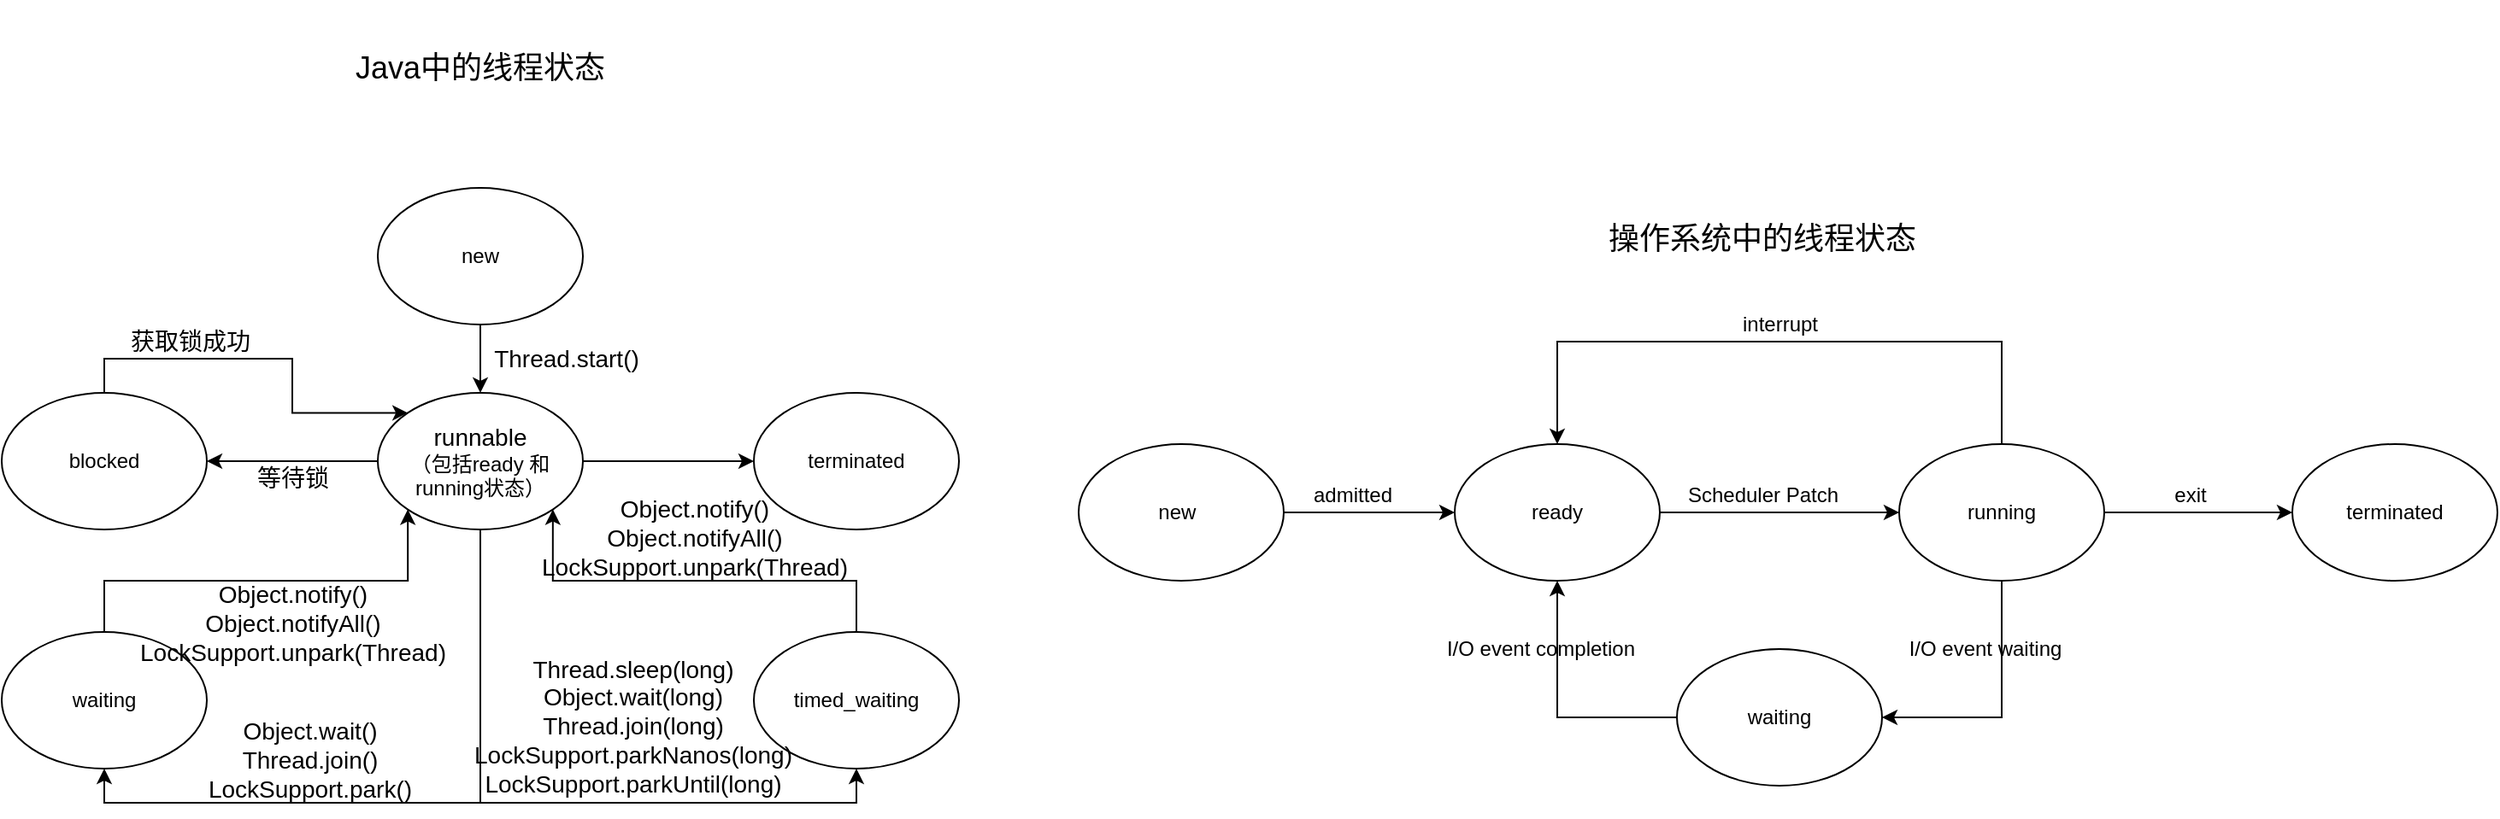 <mxfile>
    <diagram id="gOFzKqsr4AGc22mm4pOM" name="Page-1">
        <mxGraphModel dx="1827" dy="917" grid="1" gridSize="10" guides="1" tooltips="1" connect="1" arrows="1" fold="1" page="1" pageScale="1" pageWidth="10000000" pageHeight="10000000" math="0" shadow="0">
            <root>
                <mxCell id="0"/>
                <mxCell id="1" parent="0"/>
                <mxCell id="8" style="edgeStyle=orthogonalEdgeStyle;rounded=0;orthogonalLoop=1;jettySize=auto;html=1;exitX=0.5;exitY=1;exitDx=0;exitDy=0;" parent="1" source="2" target="3" edge="1">
                    <mxGeometry relative="1" as="geometry"/>
                </mxCell>
                <mxCell id="2" value="new" style="ellipse;whiteSpace=wrap;html=1;" parent="1" vertex="1">
                    <mxGeometry x="460" y="250" width="120" height="80" as="geometry"/>
                </mxCell>
                <mxCell id="10" style="edgeStyle=orthogonalEdgeStyle;rounded=0;orthogonalLoop=1;jettySize=auto;html=1;exitX=0;exitY=0.5;exitDx=0;exitDy=0;entryX=1;entryY=0.5;entryDx=0;entryDy=0;" parent="1" source="3" target="4" edge="1">
                    <mxGeometry relative="1" as="geometry"/>
                </mxCell>
                <mxCell id="15" style="edgeStyle=orthogonalEdgeStyle;rounded=0;orthogonalLoop=1;jettySize=auto;html=1;exitX=1;exitY=0.5;exitDx=0;exitDy=0;" parent="1" source="3" target="7" edge="1">
                    <mxGeometry relative="1" as="geometry"/>
                </mxCell>
                <mxCell id="16" style="edgeStyle=orthogonalEdgeStyle;rounded=0;orthogonalLoop=1;jettySize=auto;html=1;exitX=0.5;exitY=1;exitDx=0;exitDy=0;entryX=0.5;entryY=1;entryDx=0;entryDy=0;" parent="1" source="3" target="5" edge="1">
                    <mxGeometry relative="1" as="geometry">
                        <mxPoint x="520" y="620" as="targetPoint"/>
                    </mxGeometry>
                </mxCell>
                <mxCell id="20" style="edgeStyle=orthogonalEdgeStyle;rounded=0;orthogonalLoop=1;jettySize=auto;html=1;exitX=0.5;exitY=1;exitDx=0;exitDy=0;entryX=0.5;entryY=1;entryDx=0;entryDy=0;" parent="1" source="3" target="6" edge="1">
                    <mxGeometry relative="1" as="geometry"/>
                </mxCell>
                <mxCell id="3" value="&lt;font style=&quot;font-size: 14px&quot;&gt;runnable&lt;/font&gt;&lt;br&gt;（包括ready 和 running状态）" style="ellipse;whiteSpace=wrap;html=1;" parent="1" vertex="1">
                    <mxGeometry x="460" y="370" width="120" height="80" as="geometry"/>
                </mxCell>
                <mxCell id="12" style="edgeStyle=orthogonalEdgeStyle;rounded=0;orthogonalLoop=1;jettySize=auto;html=1;exitX=0.5;exitY=0;exitDx=0;exitDy=0;entryX=0;entryY=0;entryDx=0;entryDy=0;" parent="1" source="4" target="3" edge="1">
                    <mxGeometry relative="1" as="geometry"/>
                </mxCell>
                <mxCell id="4" value="blocked" style="ellipse;whiteSpace=wrap;html=1;" parent="1" vertex="1">
                    <mxGeometry x="240" y="370" width="120" height="80" as="geometry"/>
                </mxCell>
                <mxCell id="17" style="edgeStyle=orthogonalEdgeStyle;rounded=0;orthogonalLoop=1;jettySize=auto;html=1;exitX=0.5;exitY=0;exitDx=0;exitDy=0;entryX=0;entryY=1;entryDx=0;entryDy=0;" parent="1" source="5" target="3" edge="1">
                    <mxGeometry relative="1" as="geometry"/>
                </mxCell>
                <mxCell id="5" value="waiting" style="ellipse;whiteSpace=wrap;html=1;" parent="1" vertex="1">
                    <mxGeometry x="240" y="510" width="120" height="80" as="geometry"/>
                </mxCell>
                <mxCell id="22" style="edgeStyle=orthogonalEdgeStyle;rounded=0;orthogonalLoop=1;jettySize=auto;html=1;exitX=0.5;exitY=0;exitDx=0;exitDy=0;entryX=1;entryY=1;entryDx=0;entryDy=0;" parent="1" source="6" target="3" edge="1">
                    <mxGeometry relative="1" as="geometry"/>
                </mxCell>
                <mxCell id="6" value="timed_waiting" style="ellipse;whiteSpace=wrap;html=1;" parent="1" vertex="1">
                    <mxGeometry x="680" y="510" width="120" height="80" as="geometry"/>
                </mxCell>
                <mxCell id="7" value="terminated" style="ellipse;whiteSpace=wrap;html=1;" parent="1" vertex="1">
                    <mxGeometry x="680" y="370" width="120" height="80" as="geometry"/>
                </mxCell>
                <mxCell id="9" value="&lt;font style=&quot;font-size: 14px&quot;&gt;Thread.start()&lt;/font&gt;" style="text;html=1;align=center;verticalAlign=middle;resizable=0;points=[];autosize=1;strokeColor=none;" parent="1" vertex="1">
                    <mxGeometry x="520" y="340" width="100" height="20" as="geometry"/>
                </mxCell>
                <mxCell id="11" value="&lt;span style=&quot;font-size: 14px&quot;&gt;等待锁&lt;/span&gt;" style="text;html=1;align=center;verticalAlign=middle;resizable=0;points=[];autosize=1;strokeColor=none;" parent="1" vertex="1">
                    <mxGeometry x="380" y="410" width="60" height="20" as="geometry"/>
                </mxCell>
                <mxCell id="13" value="&lt;span style=&quot;font-size: 14px&quot;&gt;获取锁成功&lt;/span&gt;" style="text;html=1;align=center;verticalAlign=middle;resizable=0;points=[];autosize=1;strokeColor=none;" parent="1" vertex="1">
                    <mxGeometry x="305" y="330" width="90" height="20" as="geometry"/>
                </mxCell>
                <mxCell id="18" value="&lt;font style=&quot;font-size: 14px&quot;&gt;Object.wait()&lt;br&gt;Thread.join()&lt;br&gt;LockSupport.park()&lt;/font&gt;" style="text;html=1;align=center;verticalAlign=middle;resizable=0;points=[];autosize=1;strokeColor=none;" parent="1" vertex="1">
                    <mxGeometry x="355" y="560" width="130" height="50" as="geometry"/>
                </mxCell>
                <mxCell id="19" value="&lt;span style=&quot;font-size: 14px&quot;&gt;Object.notify()&lt;br&gt;Object.notifyAll()&lt;br&gt;LockSupport.unpark(Thread)&lt;br&gt;&lt;/span&gt;" style="text;html=1;align=center;verticalAlign=middle;resizable=0;points=[];autosize=1;strokeColor=none;" parent="1" vertex="1">
                    <mxGeometry x="315" y="480" width="190" height="50" as="geometry"/>
                </mxCell>
                <mxCell id="21" value="&lt;font style=&quot;font-size: 14px&quot;&gt;Thread.sleep(long)&lt;br&gt;Object.wait(long)&lt;br&gt;Thread.join(long)&lt;br&gt;LockSupport.parkNanos(long)&lt;br&gt;LockSupport.parkUntil(long)&lt;br&gt;&lt;/font&gt;" style="text;html=1;align=center;verticalAlign=middle;resizable=0;points=[];autosize=1;strokeColor=none;" parent="1" vertex="1">
                    <mxGeometry x="509" y="530" width="200" height="70" as="geometry"/>
                </mxCell>
                <mxCell id="23" value="&lt;font&gt;&lt;font style=&quot;font-size: 14px&quot;&gt;&lt;font&gt;Object.notify()&lt;br&gt;Object.notifyAll()&lt;br&gt;&lt;/font&gt;LockSupport.unpark(Thread)&lt;/font&gt;&lt;br&gt;&lt;/font&gt;" style="text;html=1;align=center;verticalAlign=middle;resizable=0;points=[];autosize=1;strokeColor=none;" parent="1" vertex="1">
                    <mxGeometry x="550" y="430" width="190" height="50" as="geometry"/>
                </mxCell>
                <mxCell id="24" style="edgeStyle=orthogonalEdgeStyle;rounded=0;orthogonalLoop=1;jettySize=auto;html=1;exitX=1;exitY=0.5;exitDx=0;exitDy=0;" edge="1" parent="1" source="25" target="27">
                    <mxGeometry relative="1" as="geometry">
                        <Array as="points">
                            <mxPoint x="1040" y="440"/>
                            <mxPoint x="1040" y="440"/>
                        </Array>
                    </mxGeometry>
                </mxCell>
                <mxCell id="25" value="new&lt;span style=&quot;white-space: pre&quot;&gt;&#9;&lt;/span&gt;" style="ellipse;whiteSpace=wrap;html=1;" vertex="1" parent="1">
                    <mxGeometry x="870" y="400" width="120" height="80" as="geometry"/>
                </mxCell>
                <mxCell id="26" style="edgeStyle=orthogonalEdgeStyle;rounded=0;orthogonalLoop=1;jettySize=auto;html=1;exitX=1;exitY=0.5;exitDx=0;exitDy=0;entryX=0;entryY=0.5;entryDx=0;entryDy=0;" edge="1" parent="1" source="27" target="32">
                    <mxGeometry relative="1" as="geometry"/>
                </mxCell>
                <mxCell id="27" value="ready" style="ellipse;whiteSpace=wrap;html=1;" vertex="1" parent="1">
                    <mxGeometry x="1090" y="400" width="120" height="80" as="geometry"/>
                </mxCell>
                <mxCell id="28" value="terminated" style="ellipse;whiteSpace=wrap;html=1;" vertex="1" parent="1">
                    <mxGeometry x="1580" y="400" width="120" height="80" as="geometry"/>
                </mxCell>
                <mxCell id="29" style="edgeStyle=orthogonalEdgeStyle;rounded=0;orthogonalLoop=1;jettySize=auto;html=1;exitX=1;exitY=0.5;exitDx=0;exitDy=0;" edge="1" parent="1" source="32" target="28">
                    <mxGeometry relative="1" as="geometry"/>
                </mxCell>
                <mxCell id="30" style="edgeStyle=orthogonalEdgeStyle;rounded=0;orthogonalLoop=1;jettySize=auto;html=1;exitX=0.5;exitY=0;exitDx=0;exitDy=0;entryX=0.5;entryY=0;entryDx=0;entryDy=0;" edge="1" parent="1" source="32" target="27">
                    <mxGeometry relative="1" as="geometry">
                        <Array as="points">
                            <mxPoint x="1410" y="340"/>
                            <mxPoint x="1150" y="340"/>
                        </Array>
                    </mxGeometry>
                </mxCell>
                <mxCell id="31" style="edgeStyle=orthogonalEdgeStyle;rounded=0;orthogonalLoop=1;jettySize=auto;html=1;exitX=0.5;exitY=1;exitDx=0;exitDy=0;entryX=1;entryY=0.5;entryDx=0;entryDy=0;" edge="1" parent="1" source="32" target="37">
                    <mxGeometry relative="1" as="geometry"/>
                </mxCell>
                <mxCell id="32" value="running" style="ellipse;whiteSpace=wrap;html=1;" vertex="1" parent="1">
                    <mxGeometry x="1350" y="400" width="120" height="80" as="geometry"/>
                </mxCell>
                <mxCell id="33" value="admitted" style="text;html=1;align=center;verticalAlign=middle;resizable=0;points=[];autosize=1;strokeColor=none;" vertex="1" parent="1">
                    <mxGeometry x="1000" y="420" width="60" height="20" as="geometry"/>
                </mxCell>
                <mxCell id="34" value="Scheduler Patch" style="text;html=1;align=center;verticalAlign=middle;resizable=0;points=[];autosize=1;strokeColor=none;" vertex="1" parent="1">
                    <mxGeometry x="1220" y="420" width="100" height="20" as="geometry"/>
                </mxCell>
                <mxCell id="35" value="interrupt" style="text;html=1;align=center;verticalAlign=middle;resizable=0;points=[];autosize=1;strokeColor=none;" vertex="1" parent="1">
                    <mxGeometry x="1250" y="320" width="60" height="20" as="geometry"/>
                </mxCell>
                <mxCell id="36" style="edgeStyle=orthogonalEdgeStyle;rounded=0;orthogonalLoop=1;jettySize=auto;html=1;exitX=0;exitY=0.5;exitDx=0;exitDy=0;entryX=0.5;entryY=1;entryDx=0;entryDy=0;" edge="1" parent="1" source="37" target="27">
                    <mxGeometry relative="1" as="geometry"/>
                </mxCell>
                <mxCell id="37" value="waiting" style="ellipse;whiteSpace=wrap;html=1;" vertex="1" parent="1">
                    <mxGeometry x="1220" y="520" width="120" height="80" as="geometry"/>
                </mxCell>
                <mxCell id="38" value="I/O event waiting&lt;br&gt;" style="text;html=1;align=center;verticalAlign=middle;resizable=0;points=[];autosize=1;strokeColor=none;" vertex="1" parent="1">
                    <mxGeometry x="1350" y="510" width="100" height="20" as="geometry"/>
                </mxCell>
                <mxCell id="39" value="I/O event completion" style="text;html=1;align=center;verticalAlign=middle;resizable=0;points=[];autosize=1;strokeColor=none;" vertex="1" parent="1">
                    <mxGeometry x="1075" y="510" width="130" height="20" as="geometry"/>
                </mxCell>
                <mxCell id="40" value="&lt;font style=&quot;font-size: 18px&quot;&gt;操作系统中的线程状态&lt;/font&gt;" style="text;html=1;strokeColor=none;fillColor=none;align=center;verticalAlign=middle;whiteSpace=wrap;rounded=0;" vertex="1" parent="1">
                    <mxGeometry x="1095" y="240" width="350" height="80" as="geometry"/>
                </mxCell>
                <mxCell id="41" value="exit" style="text;html=1;align=center;verticalAlign=middle;resizable=0;points=[];autosize=1;strokeColor=none;" vertex="1" parent="1">
                    <mxGeometry x="1505" y="420" width="30" height="20" as="geometry"/>
                </mxCell>
                <mxCell id="42" value="&lt;font style=&quot;font-size: 18px&quot;&gt;Java中的线程状态&lt;/font&gt;" style="text;html=1;strokeColor=none;fillColor=none;align=center;verticalAlign=middle;whiteSpace=wrap;rounded=0;" vertex="1" parent="1">
                    <mxGeometry x="345" y="140" width="350" height="80" as="geometry"/>
                </mxCell>
            </root>
        </mxGraphModel>
    </diagram>
</mxfile>